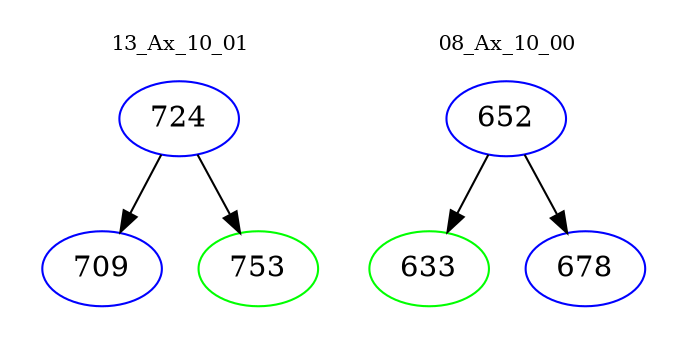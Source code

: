 digraph{
subgraph cluster_0 {
color = white
label = "13_Ax_10_01";
fontsize=10;
T0_724 [label="724", color="blue"]
T0_724 -> T0_709 [color="black"]
T0_709 [label="709", color="blue"]
T0_724 -> T0_753 [color="black"]
T0_753 [label="753", color="green"]
}
subgraph cluster_1 {
color = white
label = "08_Ax_10_00";
fontsize=10;
T1_652 [label="652", color="blue"]
T1_652 -> T1_633 [color="black"]
T1_633 [label="633", color="green"]
T1_652 -> T1_678 [color="black"]
T1_678 [label="678", color="blue"]
}
}

